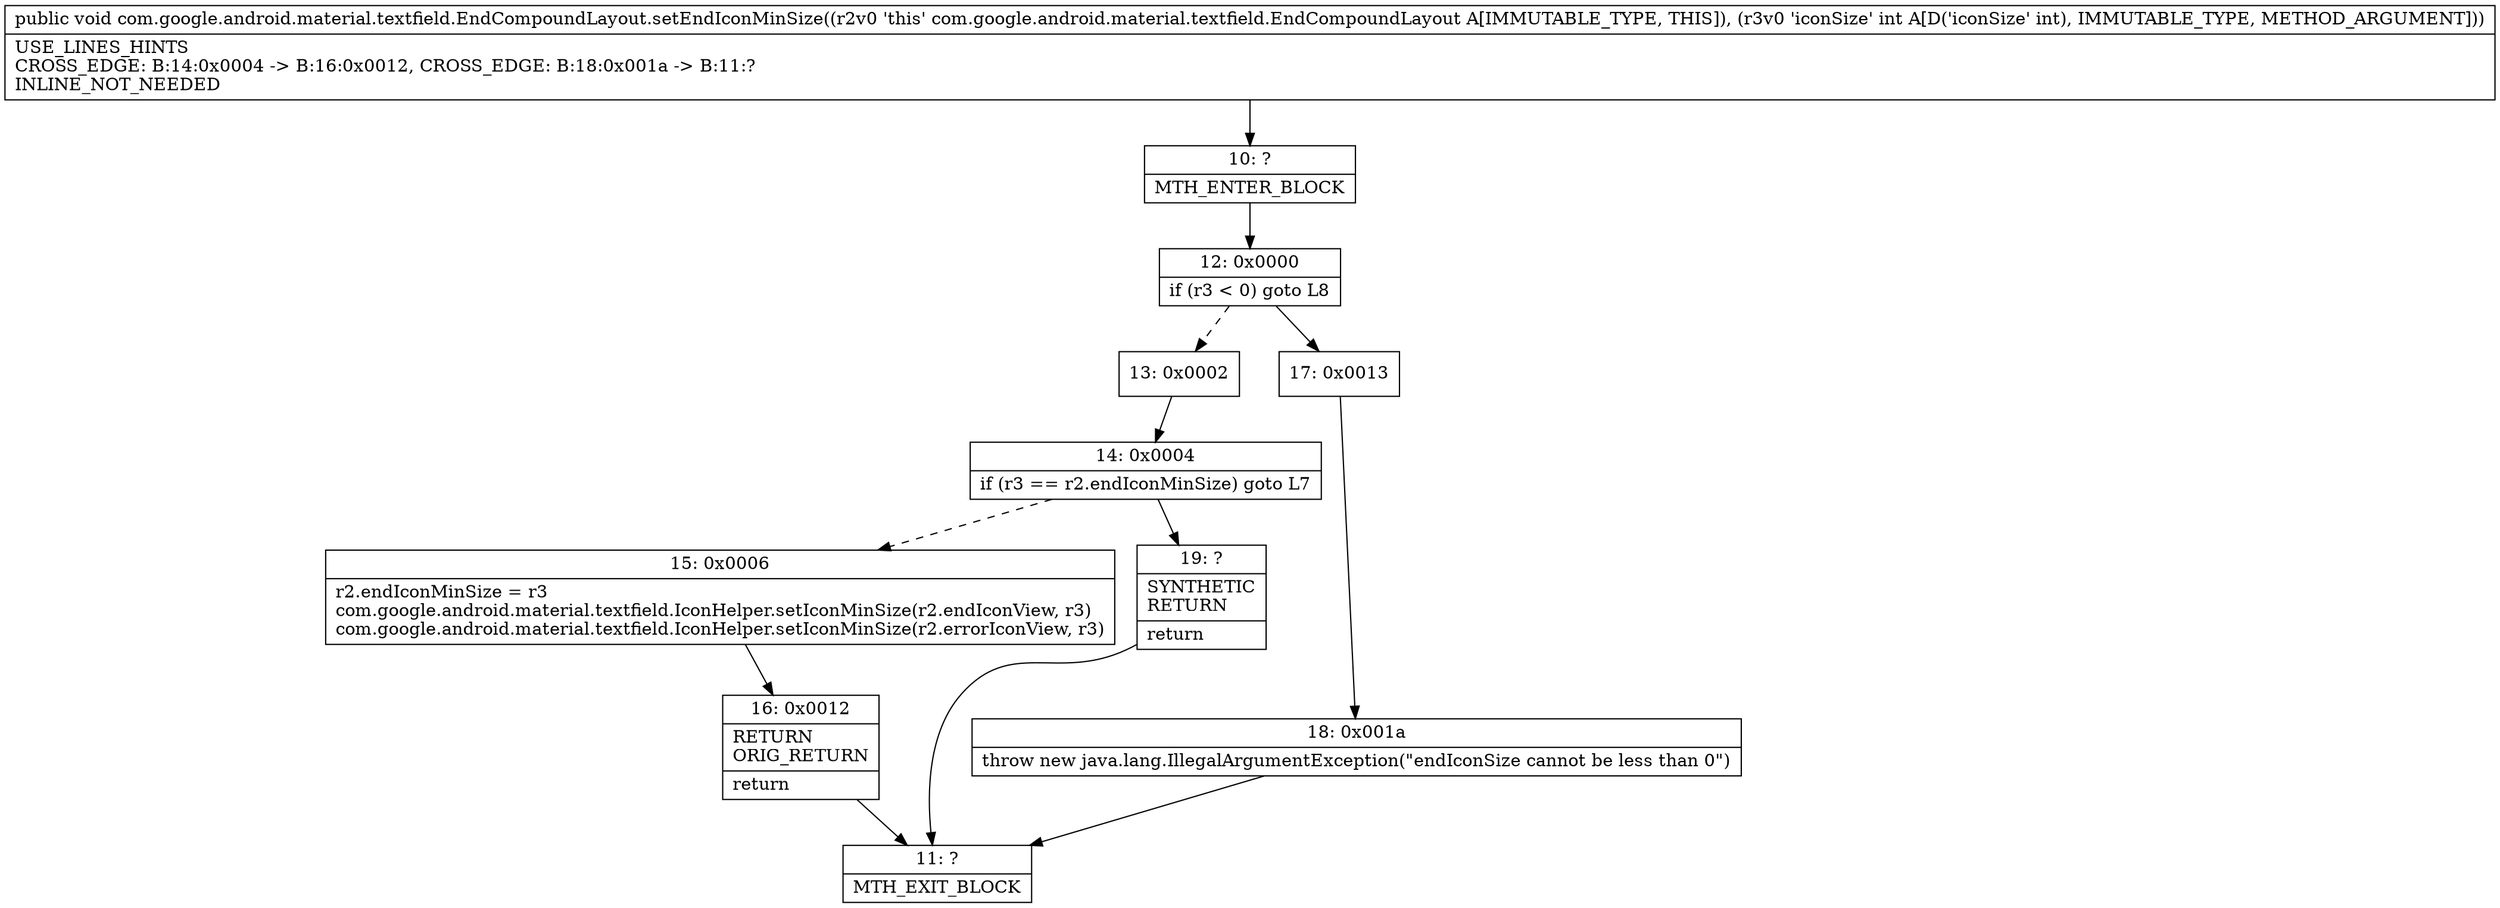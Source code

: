 digraph "CFG forcom.google.android.material.textfield.EndCompoundLayout.setEndIconMinSize(I)V" {
Node_10 [shape=record,label="{10\:\ ?|MTH_ENTER_BLOCK\l}"];
Node_12 [shape=record,label="{12\:\ 0x0000|if (r3 \< 0) goto L8\l}"];
Node_13 [shape=record,label="{13\:\ 0x0002}"];
Node_14 [shape=record,label="{14\:\ 0x0004|if (r3 == r2.endIconMinSize) goto L7\l}"];
Node_15 [shape=record,label="{15\:\ 0x0006|r2.endIconMinSize = r3\lcom.google.android.material.textfield.IconHelper.setIconMinSize(r2.endIconView, r3)\lcom.google.android.material.textfield.IconHelper.setIconMinSize(r2.errorIconView, r3)\l}"];
Node_16 [shape=record,label="{16\:\ 0x0012|RETURN\lORIG_RETURN\l|return\l}"];
Node_11 [shape=record,label="{11\:\ ?|MTH_EXIT_BLOCK\l}"];
Node_19 [shape=record,label="{19\:\ ?|SYNTHETIC\lRETURN\l|return\l}"];
Node_17 [shape=record,label="{17\:\ 0x0013}"];
Node_18 [shape=record,label="{18\:\ 0x001a|throw new java.lang.IllegalArgumentException(\"endIconSize cannot be less than 0\")\l}"];
MethodNode[shape=record,label="{public void com.google.android.material.textfield.EndCompoundLayout.setEndIconMinSize((r2v0 'this' com.google.android.material.textfield.EndCompoundLayout A[IMMUTABLE_TYPE, THIS]), (r3v0 'iconSize' int A[D('iconSize' int), IMMUTABLE_TYPE, METHOD_ARGUMENT]))  | USE_LINES_HINTS\lCROSS_EDGE: B:14:0x0004 \-\> B:16:0x0012, CROSS_EDGE: B:18:0x001a \-\> B:11:?\lINLINE_NOT_NEEDED\l}"];
MethodNode -> Node_10;Node_10 -> Node_12;
Node_12 -> Node_13[style=dashed];
Node_12 -> Node_17;
Node_13 -> Node_14;
Node_14 -> Node_15[style=dashed];
Node_14 -> Node_19;
Node_15 -> Node_16;
Node_16 -> Node_11;
Node_19 -> Node_11;
Node_17 -> Node_18;
Node_18 -> Node_11;
}

